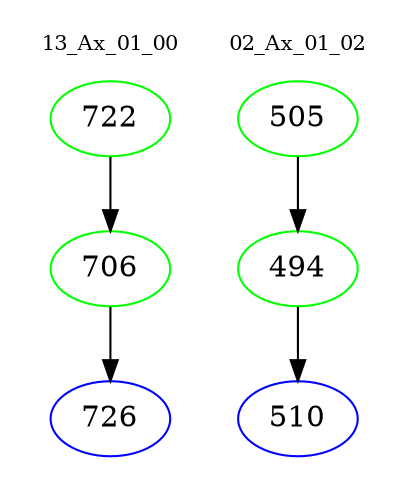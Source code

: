 digraph{
subgraph cluster_0 {
color = white
label = "13_Ax_01_00";
fontsize=10;
T0_722 [label="722", color="green"]
T0_722 -> T0_706 [color="black"]
T0_706 [label="706", color="green"]
T0_706 -> T0_726 [color="black"]
T0_726 [label="726", color="blue"]
}
subgraph cluster_1 {
color = white
label = "02_Ax_01_02";
fontsize=10;
T1_505 [label="505", color="green"]
T1_505 -> T1_494 [color="black"]
T1_494 [label="494", color="green"]
T1_494 -> T1_510 [color="black"]
T1_510 [label="510", color="blue"]
}
}
